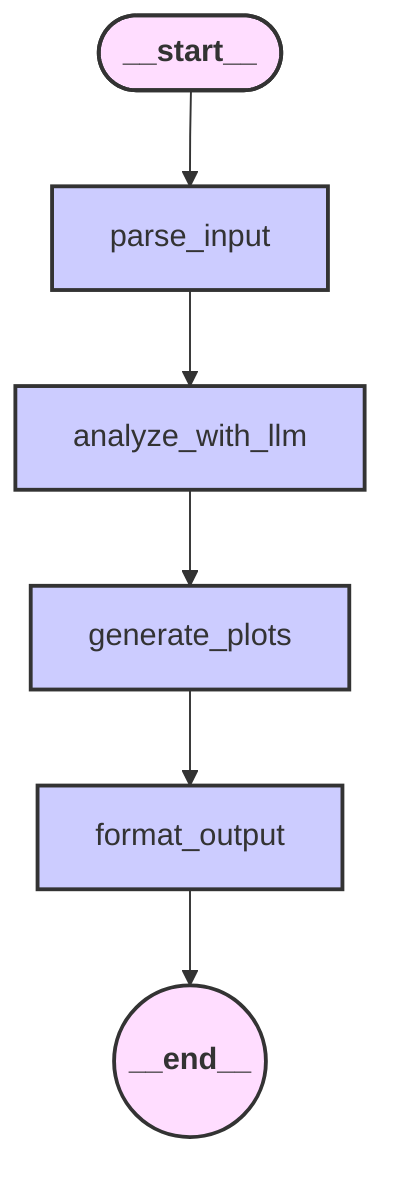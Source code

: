 graph TD
    %% Define CSS-style classes for nodes
    classDef startEnd fill:#fdf,stroke:#333,stroke-width:2px,font-weight:bold;
    classDef processing fill:#ccf,stroke:#333,stroke-width:2px;

    %% Nodes
    A([__start__]) --> B[parse_input];
    B[parse_input] --> C[analyze_with_llm];
    C[analyze_with_llm] --> D[generate_plots];
    D[generate_plots] --> E[format_output];
    E[format_output] --> F((__end__));

    %% Apply classes to nodes
    class A,F startEnd;
    class B,C,D,E processing;